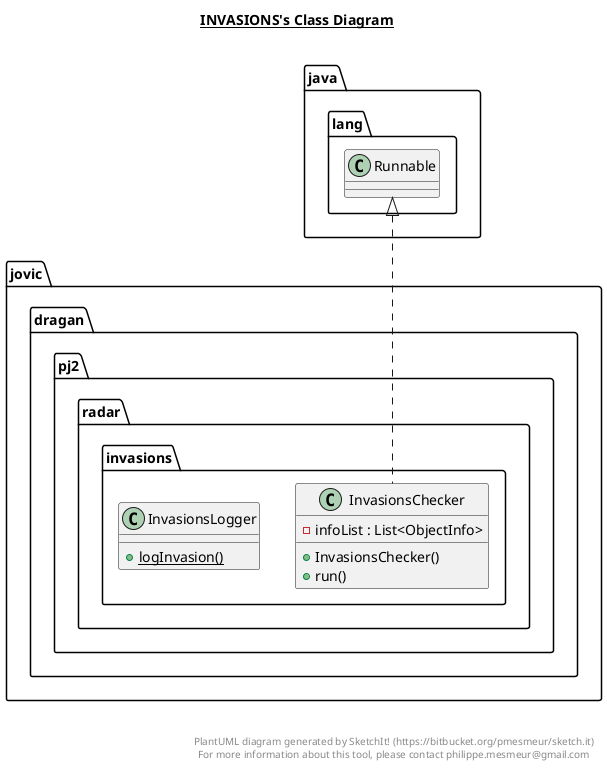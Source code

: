 @startuml

title __INVASIONS's Class Diagram__\n

  namespace jovic.dragan.pj2.radar {
    namespace invasions {
      class jovic.dragan.pj2.radar.invasions.InvasionsChecker {
          - infoList : List<ObjectInfo>
          + InvasionsChecker()
          + run()
      }
    }
  }
  

  namespace jovic.dragan.pj2.radar {
    namespace invasions {
      class jovic.dragan.pj2.radar.invasions.InvasionsLogger {
          {static} + logInvasion()
      }
    }
  }
  

  jovic.dragan.pj2.radar.invasions.InvasionsChecker .up.|> java.lang.Runnable


right footer


PlantUML diagram generated by SketchIt! (https://bitbucket.org/pmesmeur/sketch.it)
For more information about this tool, please contact philippe.mesmeur@gmail.com
endfooter

@enduml
